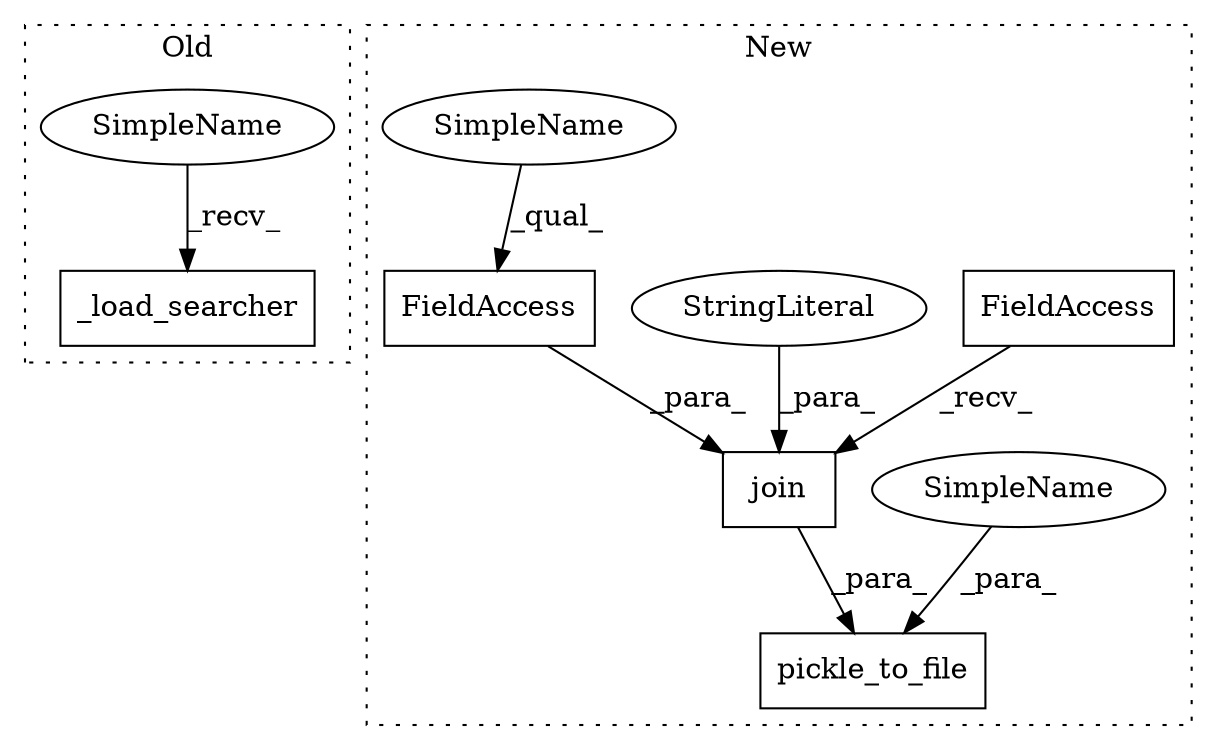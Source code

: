 digraph G {
subgraph cluster0 {
1 [label="_load_searcher" a="32" s="1521" l="16" shape="box"];
7 [label="SimpleName" a="42" s="1516" l="4" shape="ellipse"];
label = "Old";
style="dotted";
}
subgraph cluster1 {
2 [label="pickle_to_file" a="32" s="1410,1462" l="15,1" shape="box"];
3 [label="FieldAccess" a="22" s="1443" l="9" shape="box"];
4 [label="join" a="32" s="1438,1461" l="5,1" shape="box"];
5 [label="FieldAccess" a="22" s="1430" l="7" shape="box"];
6 [label="StringLiteral" a="45" s="1453" l="8" shape="ellipse"];
8 [label="SimpleName" a="42" s="1425" l="4" shape="ellipse"];
9 [label="SimpleName" a="42" s="1443" l="4" shape="ellipse"];
label = "New";
style="dotted";
}
3 -> 4 [label="_para_"];
4 -> 2 [label="_para_"];
5 -> 4 [label="_recv_"];
6 -> 4 [label="_para_"];
7 -> 1 [label="_recv_"];
8 -> 2 [label="_para_"];
9 -> 3 [label="_qual_"];
}